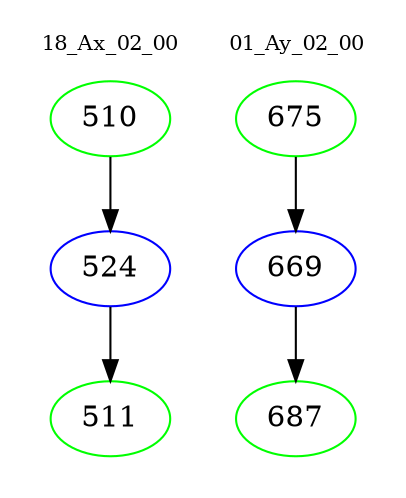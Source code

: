 digraph{
subgraph cluster_0 {
color = white
label = "18_Ax_02_00";
fontsize=10;
T0_510 [label="510", color="green"]
T0_510 -> T0_524 [color="black"]
T0_524 [label="524", color="blue"]
T0_524 -> T0_511 [color="black"]
T0_511 [label="511", color="green"]
}
subgraph cluster_1 {
color = white
label = "01_Ay_02_00";
fontsize=10;
T1_675 [label="675", color="green"]
T1_675 -> T1_669 [color="black"]
T1_669 [label="669", color="blue"]
T1_669 -> T1_687 [color="black"]
T1_687 [label="687", color="green"]
}
}
